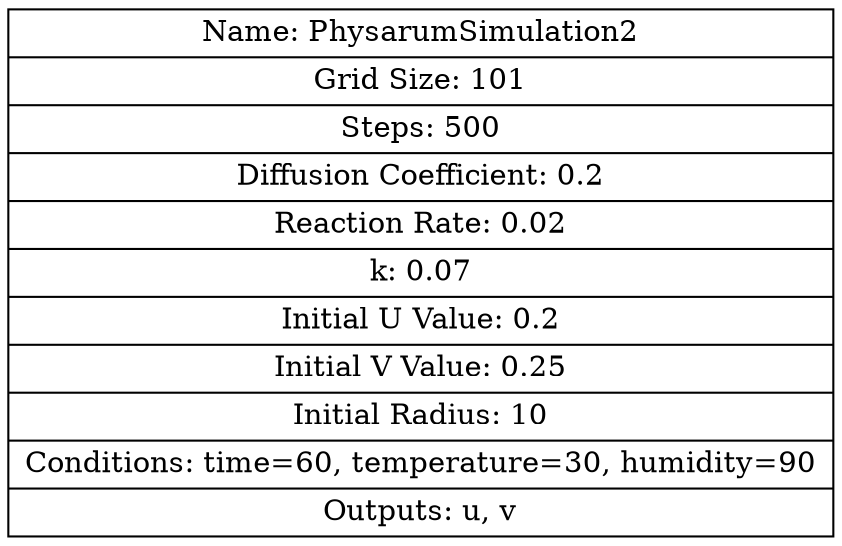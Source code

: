 
    digraph G {
        node [shape=record];
        "Simulation" [label="{
            Name: PhysarumSimulation2 |
            Grid Size: 101 |
            Steps: 500 |
            Diffusion Coefficient: 0.2 |
            Reaction Rate: 0.02 |
            k: 0.07 |
            Initial U Value: 0.2 |
            Initial V Value: 0.25 |
            Initial Radius: 10 |
            Conditions: time=60, temperature=30, humidity=90 |
            Outputs: u, v
        }"];
    }
    